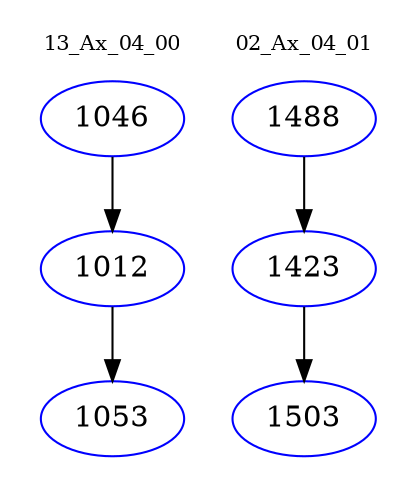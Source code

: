 digraph{
subgraph cluster_0 {
color = white
label = "13_Ax_04_00";
fontsize=10;
T0_1046 [label="1046", color="blue"]
T0_1046 -> T0_1012 [color="black"]
T0_1012 [label="1012", color="blue"]
T0_1012 -> T0_1053 [color="black"]
T0_1053 [label="1053", color="blue"]
}
subgraph cluster_1 {
color = white
label = "02_Ax_04_01";
fontsize=10;
T1_1488 [label="1488", color="blue"]
T1_1488 -> T1_1423 [color="black"]
T1_1423 [label="1423", color="blue"]
T1_1423 -> T1_1503 [color="black"]
T1_1503 [label="1503", color="blue"]
}
}
